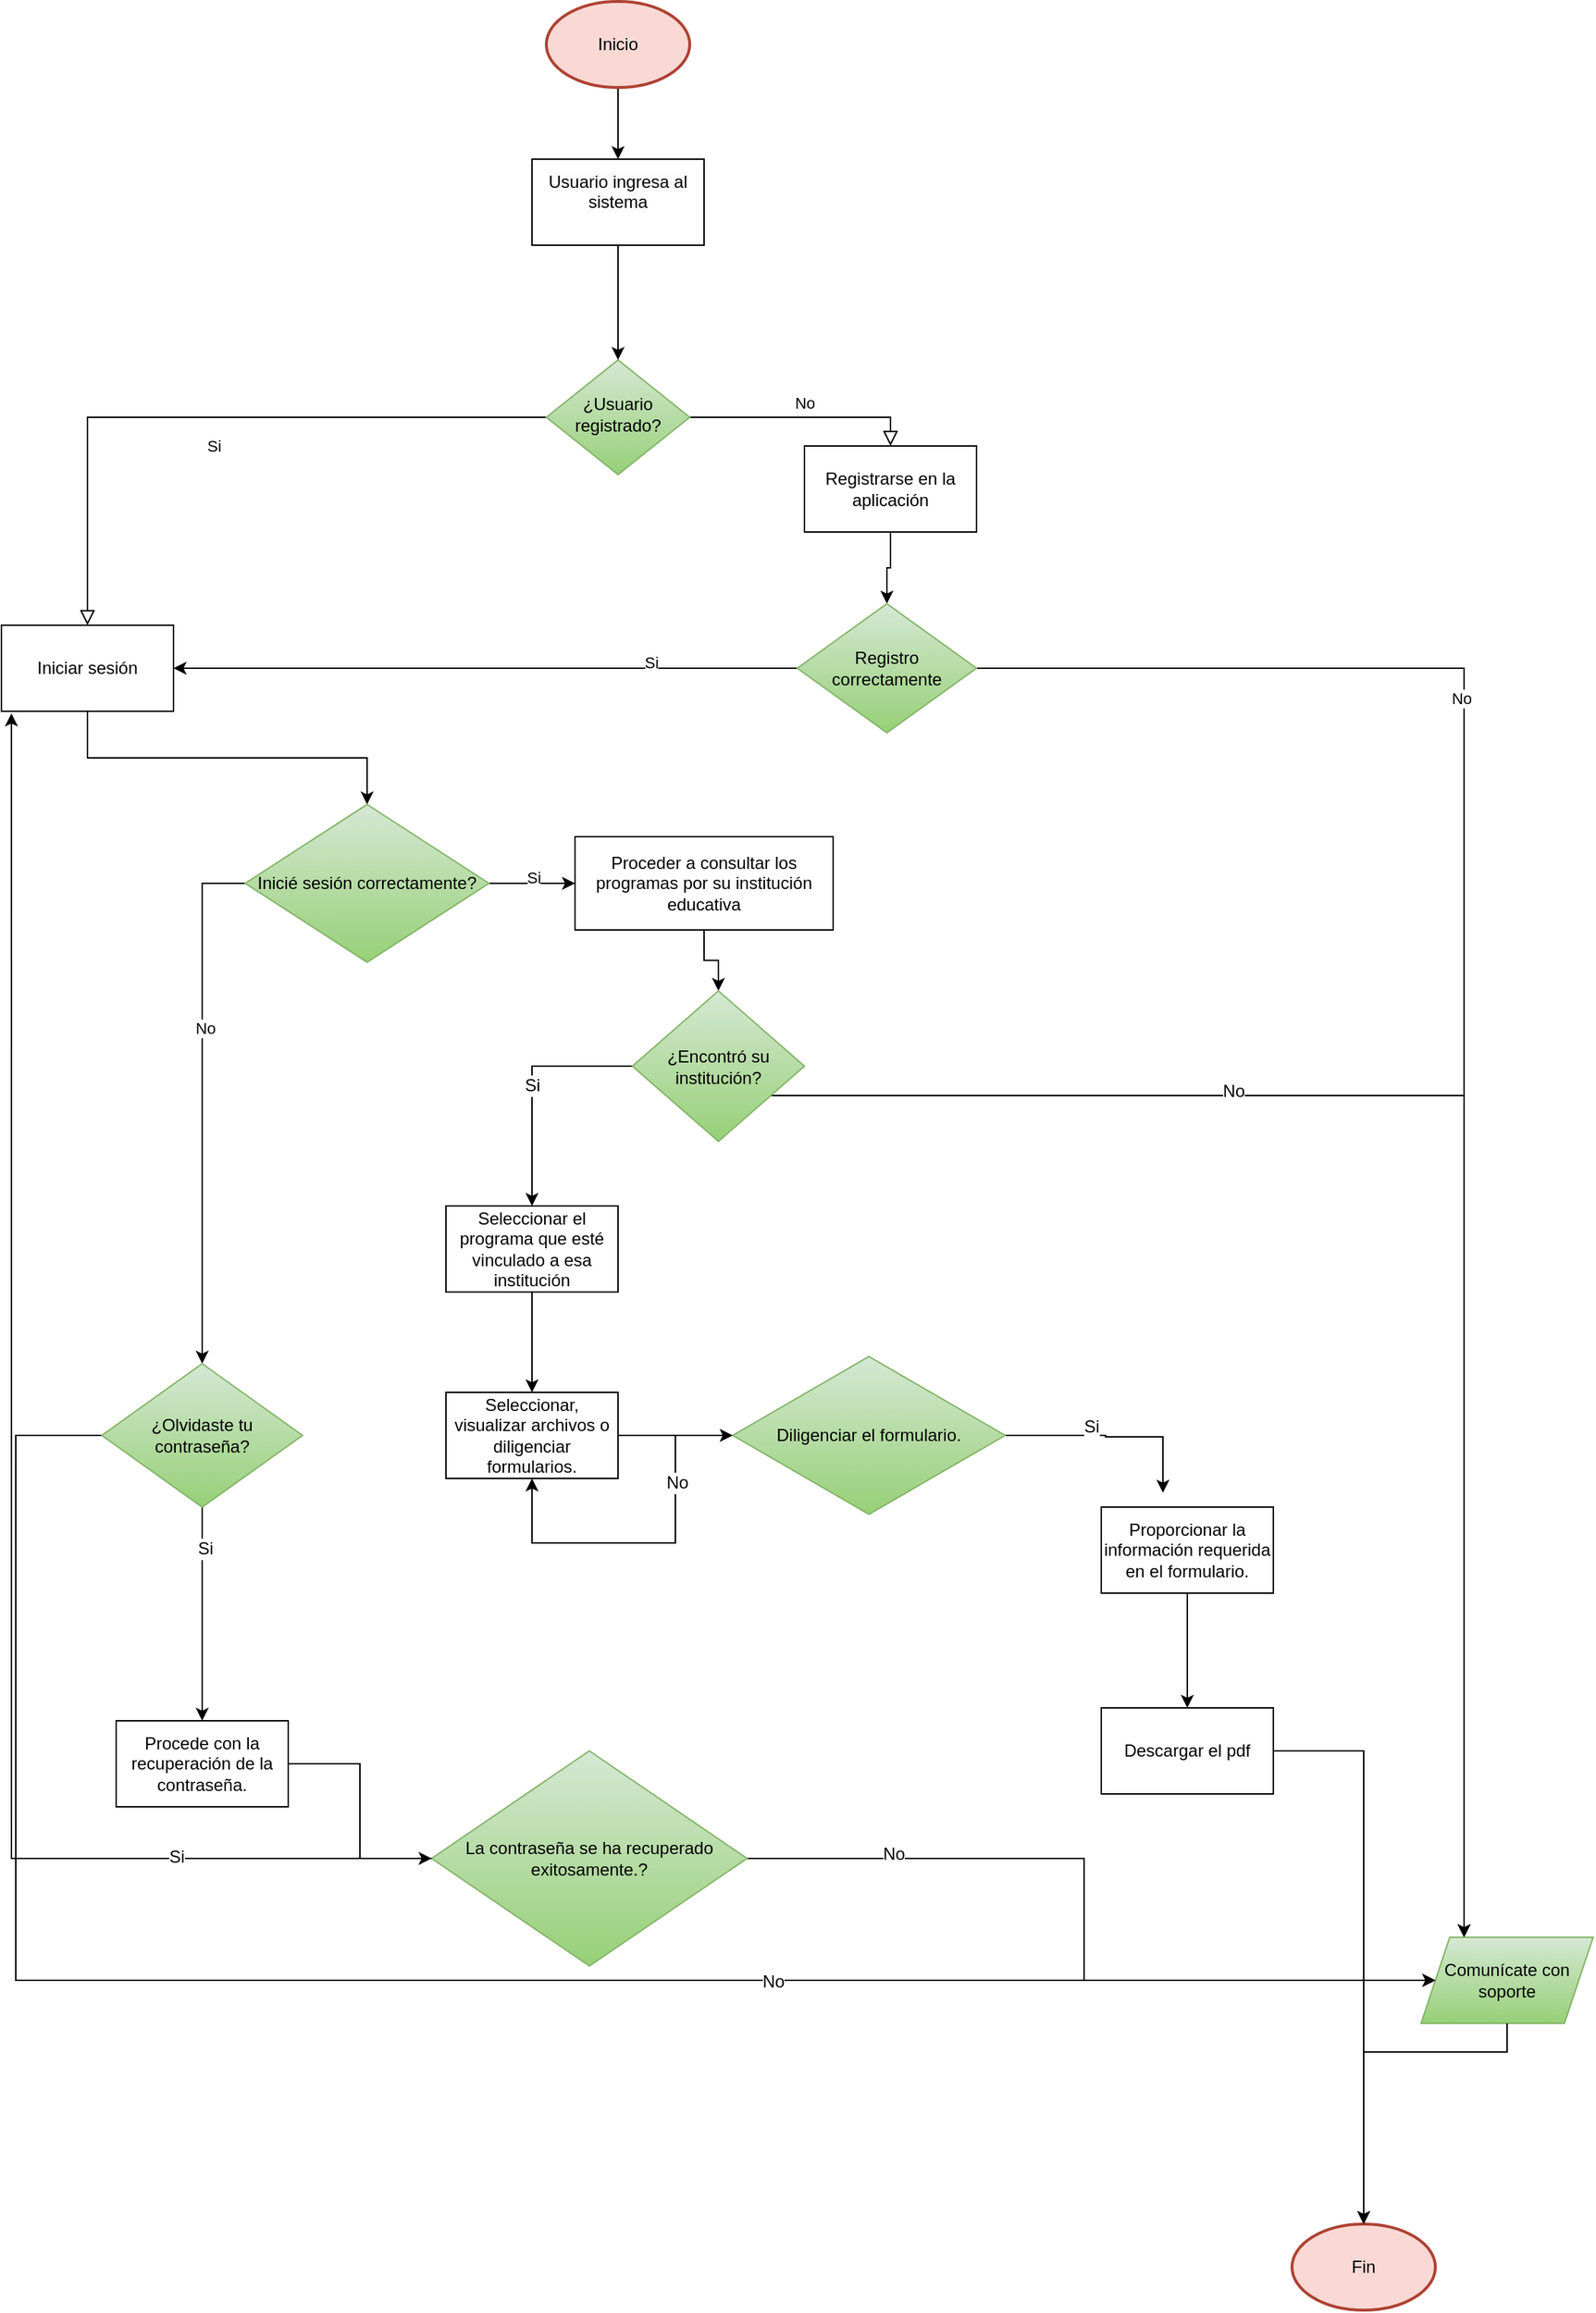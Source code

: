 <mxfile version="24.7.14">
  <diagram id="C5RBs43oDa-KdzZeNtuy" name="Page-1">
    <mxGraphModel dx="3027" dy="2234" grid="1" gridSize="10" guides="1" tooltips="1" connect="1" arrows="1" fold="1" page="1" pageScale="1" pageWidth="827" pageHeight="1169" math="0" shadow="0">
      <root>
        <mxCell id="WIyWlLk6GJQsqaUBKTNV-0" />
        <mxCell id="WIyWlLk6GJQsqaUBKTNV-1" parent="WIyWlLk6GJQsqaUBKTNV-0" />
        <mxCell id="WIyWlLk6GJQsqaUBKTNV-4" value="Si" style="rounded=0;html=1;jettySize=auto;orthogonalLoop=1;fontSize=11;endArrow=block;endFill=0;endSize=8;strokeWidth=1;shadow=0;labelBackgroundColor=none;edgeStyle=orthogonalEdgeStyle;entryX=0.5;entryY=0;entryDx=0;entryDy=0;" parent="WIyWlLk6GJQsqaUBKTNV-1" source="WIyWlLk6GJQsqaUBKTNV-6" target="ZRcLw8iHf3mM8T90-nBm-24" edge="1">
          <mxGeometry y="20" relative="1" as="geometry">
            <mxPoint as="offset" />
            <mxPoint x="218.96" y="311.0" as="targetPoint" />
          </mxGeometry>
        </mxCell>
        <mxCell id="WIyWlLk6GJQsqaUBKTNV-5" value="No" style="edgeStyle=orthogonalEdgeStyle;rounded=0;html=1;jettySize=auto;orthogonalLoop=1;fontSize=11;endArrow=block;endFill=0;endSize=8;strokeWidth=1;shadow=0;labelBackgroundColor=none;entryX=0.5;entryY=0;entryDx=0;entryDy=0;" parent="WIyWlLk6GJQsqaUBKTNV-1" source="WIyWlLk6GJQsqaUBKTNV-6" target="ZRcLw8iHf3mM8T90-nBm-23" edge="1">
          <mxGeometry y="10" relative="1" as="geometry">
            <mxPoint as="offset" />
            <mxPoint x="565.0" y="285.0" as="targetPoint" />
          </mxGeometry>
        </mxCell>
        <mxCell id="WIyWlLk6GJQsqaUBKTNV-6" value="¿Usuario registrado?" style="rhombus;whiteSpace=wrap;html=1;shadow=0;fontFamily=Helvetica;fontSize=12;align=center;strokeWidth=1;spacing=6;spacingTop=-4;fillColor=#d5e8d4;gradientColor=#97d077;strokeColor=#82b366;" parent="WIyWlLk6GJQsqaUBKTNV-1" vertex="1">
          <mxGeometry x="320" y="160" width="100" height="80" as="geometry" />
        </mxCell>
        <mxCell id="0yOMZ6m9HFwqN3H0OVV3-1" style="edgeStyle=orthogonalEdgeStyle;rounded=0;orthogonalLoop=1;jettySize=auto;html=1;entryX=0.5;entryY=0;entryDx=0;entryDy=0;exitX=0.5;exitY=1;exitDx=0;exitDy=0;" parent="WIyWlLk6GJQsqaUBKTNV-1" source="ZRcLw8iHf3mM8T90-nBm-22" target="WIyWlLk6GJQsqaUBKTNV-6" edge="1">
          <mxGeometry relative="1" as="geometry">
            <mxPoint x="370" y="110.0" as="sourcePoint" />
          </mxGeometry>
        </mxCell>
        <mxCell id="ZRcLw8iHf3mM8T90-nBm-15" style="edgeStyle=orthogonalEdgeStyle;rounded=0;orthogonalLoop=1;jettySize=auto;html=1;exitX=0.5;exitY=1;exitDx=0;exitDy=0;entryX=0.5;entryY=0;entryDx=0;entryDy=0;" edge="1" parent="WIyWlLk6GJQsqaUBKTNV-1" source="ZRcLw8iHf3mM8T90-nBm-24" target="ZRcLw8iHf3mM8T90-nBm-14">
          <mxGeometry relative="1" as="geometry">
            <mxPoint x="210.0" y="410.0" as="sourcePoint" />
          </mxGeometry>
        </mxCell>
        <mxCell id="ZRcLw8iHf3mM8T90-nBm-3" style="edgeStyle=orthogonalEdgeStyle;rounded=0;orthogonalLoop=1;jettySize=auto;html=1;entryX=0.5;entryY=0;entryDx=0;entryDy=0;exitX=0.5;exitY=1;exitDx=0;exitDy=0;" edge="1" parent="WIyWlLk6GJQsqaUBKTNV-1" source="ZRcLw8iHf3mM8T90-nBm-23" target="ZRcLw8iHf3mM8T90-nBm-2">
          <mxGeometry relative="1" as="geometry">
            <mxPoint x="565.0" y="355.0" as="sourcePoint" />
          </mxGeometry>
        </mxCell>
        <mxCell id="ZRcLw8iHf3mM8T90-nBm-7" style="edgeStyle=orthogonalEdgeStyle;rounded=0;orthogonalLoop=1;jettySize=auto;html=1;entryX=0.25;entryY=0;entryDx=0;entryDy=0;" edge="1" parent="WIyWlLk6GJQsqaUBKTNV-1" source="ZRcLw8iHf3mM8T90-nBm-2" target="ZRcLw8iHf3mM8T90-nBm-13">
          <mxGeometry relative="1" as="geometry">
            <mxPoint x="760" y="390" as="targetPoint" />
            <Array as="points">
              <mxPoint x="960" y="375" />
            </Array>
          </mxGeometry>
        </mxCell>
        <mxCell id="ZRcLw8iHf3mM8T90-nBm-8" value="No" style="edgeLabel;html=1;align=center;verticalAlign=middle;resizable=0;points=[];" vertex="1" connectable="0" parent="ZRcLw8iHf3mM8T90-nBm-7">
          <mxGeometry x="-0.411" y="-2" relative="1" as="geometry">
            <mxPoint as="offset" />
          </mxGeometry>
        </mxCell>
        <mxCell id="ZRcLw8iHf3mM8T90-nBm-10" style="edgeStyle=orthogonalEdgeStyle;rounded=0;orthogonalLoop=1;jettySize=auto;html=1;entryX=1;entryY=0.5;entryDx=0;entryDy=0;exitX=0;exitY=0.5;exitDx=0;exitDy=0;" edge="1" parent="WIyWlLk6GJQsqaUBKTNV-1" source="ZRcLw8iHf3mM8T90-nBm-2" target="ZRcLw8iHf3mM8T90-nBm-24">
          <mxGeometry relative="1" as="geometry">
            <mxPoint x="274.615" y="329.615" as="targetPoint" />
            <Array as="points">
              <mxPoint x="90" y="375" />
            </Array>
          </mxGeometry>
        </mxCell>
        <mxCell id="ZRcLw8iHf3mM8T90-nBm-12" value="Si" style="edgeLabel;html=1;align=center;verticalAlign=middle;resizable=0;points=[];" vertex="1" connectable="0" parent="ZRcLw8iHf3mM8T90-nBm-10">
          <mxGeometry x="-0.528" y="-4" relative="1" as="geometry">
            <mxPoint as="offset" />
          </mxGeometry>
        </mxCell>
        <mxCell id="ZRcLw8iHf3mM8T90-nBm-2" value="Registro correctamente" style="rhombus;whiteSpace=wrap;html=1;fillColor=#d5e8d4;strokeColor=#82b366;gradientColor=#97d077;" vertex="1" parent="WIyWlLk6GJQsqaUBKTNV-1">
          <mxGeometry x="495" y="330" width="125" height="90" as="geometry" />
        </mxCell>
        <mxCell id="ZRcLw8iHf3mM8T90-nBm-13" value="Comunícate con soporte" style="shape=parallelogram;perimeter=parallelogramPerimeter;whiteSpace=wrap;html=1;fixedSize=1;fillColor=#d5e8d4;strokeColor=#82b366;gradientColor=#97d077;" vertex="1" parent="WIyWlLk6GJQsqaUBKTNV-1">
          <mxGeometry x="930" y="1260" width="120" height="60" as="geometry" />
        </mxCell>
        <mxCell id="ZRcLw8iHf3mM8T90-nBm-16" style="edgeStyle=orthogonalEdgeStyle;rounded=0;orthogonalLoop=1;jettySize=auto;html=1;entryX=0;entryY=0.5;entryDx=0;entryDy=0;" edge="1" parent="WIyWlLk6GJQsqaUBKTNV-1" source="ZRcLw8iHf3mM8T90-nBm-14" target="ZRcLw8iHf3mM8T90-nBm-25">
          <mxGeometry relative="1" as="geometry">
            <mxPoint x="450" y="580" as="targetPoint" />
          </mxGeometry>
        </mxCell>
        <mxCell id="ZRcLw8iHf3mM8T90-nBm-18" value="Si" style="edgeLabel;html=1;align=center;verticalAlign=middle;resizable=0;points=[];" vertex="1" connectable="0" parent="ZRcLw8iHf3mM8T90-nBm-16">
          <mxGeometry x="0.041" y="5" relative="1" as="geometry">
            <mxPoint y="1" as="offset" />
          </mxGeometry>
        </mxCell>
        <mxCell id="ZRcLw8iHf3mM8T90-nBm-19" style="edgeStyle=orthogonalEdgeStyle;rounded=0;orthogonalLoop=1;jettySize=auto;html=1;entryX=0.5;entryY=0;entryDx=0;entryDy=0;" edge="1" parent="WIyWlLk6GJQsqaUBKTNV-1" source="ZRcLw8iHf3mM8T90-nBm-14" target="ZRcLw8iHf3mM8T90-nBm-48">
          <mxGeometry relative="1" as="geometry">
            <mxPoint x="80" y="790" as="targetPoint" />
            <Array as="points">
              <mxPoint x="80" y="525" />
            </Array>
          </mxGeometry>
        </mxCell>
        <mxCell id="ZRcLw8iHf3mM8T90-nBm-20" value="No" style="edgeLabel;html=1;align=center;verticalAlign=middle;resizable=0;points=[];" vertex="1" connectable="0" parent="ZRcLw8iHf3mM8T90-nBm-19">
          <mxGeometry x="-0.282" y="2" relative="1" as="geometry">
            <mxPoint as="offset" />
          </mxGeometry>
        </mxCell>
        <mxCell id="ZRcLw8iHf3mM8T90-nBm-14" value="Inicié sesión correctamente?" style="rhombus;whiteSpace=wrap;html=1;fillColor=#d5e8d4;strokeColor=#82b366;gradientColor=#97d077;" vertex="1" parent="WIyWlLk6GJQsqaUBKTNV-1">
          <mxGeometry x="110" y="470" width="170" height="110" as="geometry" />
        </mxCell>
        <mxCell id="ZRcLw8iHf3mM8T90-nBm-22" value="&#xa;&lt;span style=&quot;color: rgb(0, 0, 0); font-family: Helvetica; font-size: 12px; font-style: normal; font-variant-ligatures: normal; font-variant-caps: normal; font-weight: 400; letter-spacing: normal; orphans: 2; text-align: center; text-indent: 0px; text-transform: none; widows: 2; word-spacing: 0px; -webkit-text-stroke-width: 0px; white-space: normal; background-color: rgb(251, 251, 251); text-decoration-thickness: initial; text-decoration-style: initial; text-decoration-color: initial; display: inline !important; float: none;&quot;&gt;Usuario ingresa al sistema&lt;/span&gt;&#xa;&#xa;" style="rounded=0;whiteSpace=wrap;html=1;strokeColor=default;align=center;verticalAlign=middle;fontFamily=Helvetica;fontSize=12;fontColor=default;fillColor=default;" vertex="1" parent="WIyWlLk6GJQsqaUBKTNV-1">
          <mxGeometry x="310" y="20" width="120" height="60" as="geometry" />
        </mxCell>
        <mxCell id="ZRcLw8iHf3mM8T90-nBm-23" value="Registrarse en la aplicación" style="rounded=0;whiteSpace=wrap;html=1;strokeColor=default;align=center;verticalAlign=middle;fontFamily=Helvetica;fontSize=12;fontColor=default;fillColor=default;" vertex="1" parent="WIyWlLk6GJQsqaUBKTNV-1">
          <mxGeometry x="500" y="220" width="120" height="60" as="geometry" />
        </mxCell>
        <mxCell id="ZRcLw8iHf3mM8T90-nBm-24" value="Iniciar sesión" style="rounded=0;whiteSpace=wrap;html=1;align=center;verticalAlign=middle;fontFamily=Helvetica;fontSize=12;" vertex="1" parent="WIyWlLk6GJQsqaUBKTNV-1">
          <mxGeometry x="-60" y="345" width="120" height="60" as="geometry" />
        </mxCell>
        <mxCell id="ZRcLw8iHf3mM8T90-nBm-27" style="edgeStyle=orthogonalEdgeStyle;rounded=0;orthogonalLoop=1;jettySize=auto;html=1;entryX=0.5;entryY=0;entryDx=0;entryDy=0;fontFamily=Helvetica;fontSize=12;fontColor=default;" edge="1" parent="WIyWlLk6GJQsqaUBKTNV-1" source="ZRcLw8iHf3mM8T90-nBm-25" target="ZRcLw8iHf3mM8T90-nBm-26">
          <mxGeometry relative="1" as="geometry" />
        </mxCell>
        <mxCell id="ZRcLw8iHf3mM8T90-nBm-25" value="Proceder a consultar los programas por su institución educativa" style="rounded=0;whiteSpace=wrap;html=1;strokeColor=default;align=center;verticalAlign=middle;fontFamily=Helvetica;fontSize=12;fontColor=default;fillColor=default;" vertex="1" parent="WIyWlLk6GJQsqaUBKTNV-1">
          <mxGeometry x="340" y="492.5" width="180" height="65" as="geometry" />
        </mxCell>
        <mxCell id="ZRcLw8iHf3mM8T90-nBm-28" style="edgeStyle=orthogonalEdgeStyle;rounded=0;orthogonalLoop=1;jettySize=auto;html=1;fontFamily=Helvetica;fontSize=12;fontColor=default;entryX=0.25;entryY=0;entryDx=0;entryDy=0;" edge="1" parent="WIyWlLk6GJQsqaUBKTNV-1" source="ZRcLw8iHf3mM8T90-nBm-26" target="ZRcLw8iHf3mM8T90-nBm-13">
          <mxGeometry relative="1" as="geometry">
            <mxPoint x="720.0" y="672.5" as="targetPoint" />
            <Array as="points">
              <mxPoint x="960" y="673" />
            </Array>
          </mxGeometry>
        </mxCell>
        <mxCell id="ZRcLw8iHf3mM8T90-nBm-30" value="No" style="edgeLabel;html=1;align=center;verticalAlign=middle;resizable=0;points=[];strokeColor=default;fontFamily=Helvetica;fontSize=12;fontColor=default;fillColor=default;" vertex="1" connectable="0" parent="ZRcLw8iHf3mM8T90-nBm-28">
          <mxGeometry x="-0.397" y="3" relative="1" as="geometry">
            <mxPoint as="offset" />
          </mxGeometry>
        </mxCell>
        <mxCell id="ZRcLw8iHf3mM8T90-nBm-29" style="edgeStyle=orthogonalEdgeStyle;rounded=0;orthogonalLoop=1;jettySize=auto;html=1;fontFamily=Helvetica;fontSize=12;fontColor=default;entryX=0.5;entryY=0;entryDx=0;entryDy=0;" edge="1" parent="WIyWlLk6GJQsqaUBKTNV-1" source="ZRcLw8iHf3mM8T90-nBm-26" target="ZRcLw8iHf3mM8T90-nBm-32">
          <mxGeometry relative="1" as="geometry">
            <mxPoint x="290" y="672.5" as="targetPoint" />
          </mxGeometry>
        </mxCell>
        <mxCell id="ZRcLw8iHf3mM8T90-nBm-31" value="Si" style="edgeLabel;html=1;align=center;verticalAlign=middle;resizable=0;points=[];strokeColor=default;fontFamily=Helvetica;fontSize=12;fontColor=default;fillColor=default;" vertex="1" connectable="0" parent="ZRcLw8iHf3mM8T90-nBm-29">
          <mxGeometry x="-0.01" relative="1" as="geometry">
            <mxPoint as="offset" />
          </mxGeometry>
        </mxCell>
        <mxCell id="ZRcLw8iHf3mM8T90-nBm-26" value="¿Encontró su institución?" style="rhombus;whiteSpace=wrap;html=1;strokeColor=#82b366;align=center;verticalAlign=middle;fontFamily=Helvetica;fontSize=12;fillColor=#d5e8d4;gradientColor=#97d077;" vertex="1" parent="WIyWlLk6GJQsqaUBKTNV-1">
          <mxGeometry x="380" y="600" width="120" height="105" as="geometry" />
        </mxCell>
        <mxCell id="ZRcLw8iHf3mM8T90-nBm-34" style="edgeStyle=orthogonalEdgeStyle;rounded=0;orthogonalLoop=1;jettySize=auto;html=1;entryX=0.5;entryY=0;entryDx=0;entryDy=0;fontFamily=Helvetica;fontSize=12;fontColor=default;" edge="1" parent="WIyWlLk6GJQsqaUBKTNV-1" source="ZRcLw8iHf3mM8T90-nBm-32" target="ZRcLw8iHf3mM8T90-nBm-33">
          <mxGeometry relative="1" as="geometry" />
        </mxCell>
        <mxCell id="ZRcLw8iHf3mM8T90-nBm-32" value="Seleccionar el programa que esté vinculado a esa institución" style="rounded=0;whiteSpace=wrap;html=1;strokeColor=default;align=center;verticalAlign=middle;fontFamily=Helvetica;fontSize=12;fontColor=default;fillColor=default;" vertex="1" parent="WIyWlLk6GJQsqaUBKTNV-1">
          <mxGeometry x="250" y="750" width="120" height="60" as="geometry" />
        </mxCell>
        <mxCell id="ZRcLw8iHf3mM8T90-nBm-37" style="edgeStyle=orthogonalEdgeStyle;rounded=0;orthogonalLoop=1;jettySize=auto;html=1;entryX=0;entryY=0.5;entryDx=0;entryDy=0;fontFamily=Helvetica;fontSize=12;fontColor=default;" edge="1" parent="WIyWlLk6GJQsqaUBKTNV-1" source="ZRcLw8iHf3mM8T90-nBm-33" target="ZRcLw8iHf3mM8T90-nBm-36">
          <mxGeometry relative="1" as="geometry" />
        </mxCell>
        <mxCell id="ZRcLw8iHf3mM8T90-nBm-33" value="Seleccionar, visualizar archivos o diligenciar formularios." style="rounded=0;whiteSpace=wrap;html=1;strokeColor=default;align=center;verticalAlign=middle;fontFamily=Helvetica;fontSize=12;fontColor=default;fillColor=default;" vertex="1" parent="WIyWlLk6GJQsqaUBKTNV-1">
          <mxGeometry x="250" y="880" width="120" height="60" as="geometry" />
        </mxCell>
        <mxCell id="ZRcLw8iHf3mM8T90-nBm-38" style="edgeStyle=orthogonalEdgeStyle;rounded=0;orthogonalLoop=1;jettySize=auto;html=1;fontFamily=Helvetica;fontSize=12;fontColor=default;" edge="1" parent="WIyWlLk6GJQsqaUBKTNV-1" source="ZRcLw8iHf3mM8T90-nBm-36">
          <mxGeometry relative="1" as="geometry">
            <mxPoint x="750" y="950" as="targetPoint" />
            <Array as="points">
              <mxPoint x="710" y="910" />
              <mxPoint x="780" y="911" />
            </Array>
          </mxGeometry>
        </mxCell>
        <mxCell id="ZRcLw8iHf3mM8T90-nBm-41" value="Si&lt;div&gt;&lt;br&gt;&lt;/div&gt;" style="edgeLabel;html=1;align=center;verticalAlign=middle;resizable=0;points=[];strokeColor=default;fontFamily=Helvetica;fontSize=12;fontColor=default;fillColor=default;" vertex="1" connectable="0" parent="ZRcLw8iHf3mM8T90-nBm-38">
          <mxGeometry x="-0.203" y="-1" relative="1" as="geometry">
            <mxPoint as="offset" />
          </mxGeometry>
        </mxCell>
        <mxCell id="ZRcLw8iHf3mM8T90-nBm-40" style="edgeStyle=orthogonalEdgeStyle;rounded=0;orthogonalLoop=1;jettySize=auto;html=1;fontFamily=Helvetica;fontSize=12;fontColor=default;entryX=0.5;entryY=1;entryDx=0;entryDy=0;" edge="1" parent="WIyWlLk6GJQsqaUBKTNV-1" source="ZRcLw8iHf3mM8T90-nBm-36" target="ZRcLw8iHf3mM8T90-nBm-33">
          <mxGeometry relative="1" as="geometry">
            <mxPoint x="540" y="1050" as="targetPoint" />
          </mxGeometry>
        </mxCell>
        <mxCell id="ZRcLw8iHf3mM8T90-nBm-42" value="No" style="edgeLabel;html=1;align=center;verticalAlign=middle;resizable=0;points=[];strokeColor=default;fontFamily=Helvetica;fontSize=12;fontColor=default;fillColor=default;" vertex="1" connectable="0" parent="ZRcLw8iHf3mM8T90-nBm-40">
          <mxGeometry x="-0.442" y="1" relative="1" as="geometry">
            <mxPoint as="offset" />
          </mxGeometry>
        </mxCell>
        <mxCell id="ZRcLw8iHf3mM8T90-nBm-36" value="Diligenciar el formulario." style="rhombus;whiteSpace=wrap;html=1;strokeColor=#82b366;align=center;verticalAlign=middle;fontFamily=Helvetica;fontSize=12;fillColor=#d5e8d4;gradientColor=#97d077;" vertex="1" parent="WIyWlLk6GJQsqaUBKTNV-1">
          <mxGeometry x="450" y="855" width="190" height="110" as="geometry" />
        </mxCell>
        <mxCell id="ZRcLw8iHf3mM8T90-nBm-46" style="edgeStyle=orthogonalEdgeStyle;rounded=0;orthogonalLoop=1;jettySize=auto;html=1;entryX=0.5;entryY=0;entryDx=0;entryDy=0;fontFamily=Helvetica;fontSize=12;fontColor=default;" edge="1" parent="WIyWlLk6GJQsqaUBKTNV-1" source="ZRcLw8iHf3mM8T90-nBm-43" target="ZRcLw8iHf3mM8T90-nBm-45">
          <mxGeometry relative="1" as="geometry" />
        </mxCell>
        <mxCell id="ZRcLw8iHf3mM8T90-nBm-43" value="Proporcionar la información requerida en el formulario." style="rounded=0;whiteSpace=wrap;html=1;strokeColor=default;align=center;verticalAlign=middle;fontFamily=Helvetica;fontSize=12;fontColor=default;fillColor=default;" vertex="1" parent="WIyWlLk6GJQsqaUBKTNV-1">
          <mxGeometry x="707" y="960" width="120" height="60" as="geometry" />
        </mxCell>
        <mxCell id="ZRcLw8iHf3mM8T90-nBm-45" value="Descargar el pdf" style="rounded=0;whiteSpace=wrap;html=1;strokeColor=default;align=center;verticalAlign=middle;fontFamily=Helvetica;fontSize=12;fontColor=default;fillColor=default;" vertex="1" parent="WIyWlLk6GJQsqaUBKTNV-1">
          <mxGeometry x="707" y="1100" width="120" height="60" as="geometry" />
        </mxCell>
        <mxCell id="ZRcLw8iHf3mM8T90-nBm-49" style="edgeStyle=orthogonalEdgeStyle;rounded=0;orthogonalLoop=1;jettySize=auto;html=1;fontFamily=Helvetica;fontSize=12;fontColor=default;entryX=0.5;entryY=0;entryDx=0;entryDy=0;" edge="1" parent="WIyWlLk6GJQsqaUBKTNV-1" source="ZRcLw8iHf3mM8T90-nBm-48" target="ZRcLw8iHf3mM8T90-nBm-53">
          <mxGeometry relative="1" as="geometry">
            <mxPoint x="110" y="1120" as="targetPoint" />
            <Array as="points" />
          </mxGeometry>
        </mxCell>
        <mxCell id="ZRcLw8iHf3mM8T90-nBm-50" value="Si" style="edgeLabel;html=1;align=center;verticalAlign=middle;resizable=0;points=[];strokeColor=default;fontFamily=Helvetica;fontSize=12;fontColor=default;fillColor=default;" vertex="1" connectable="0" parent="ZRcLw8iHf3mM8T90-nBm-49">
          <mxGeometry x="-0.616" y="2" relative="1" as="geometry">
            <mxPoint as="offset" />
          </mxGeometry>
        </mxCell>
        <mxCell id="ZRcLw8iHf3mM8T90-nBm-51" style="edgeStyle=orthogonalEdgeStyle;rounded=0;orthogonalLoop=1;jettySize=auto;html=1;fontFamily=Helvetica;fontSize=12;fontColor=default;entryX=0;entryY=0.5;entryDx=0;entryDy=0;" edge="1" parent="WIyWlLk6GJQsqaUBKTNV-1" source="ZRcLw8iHf3mM8T90-nBm-48" target="ZRcLw8iHf3mM8T90-nBm-13">
          <mxGeometry relative="1" as="geometry">
            <mxPoint x="128.947" y="1310" as="targetPoint" />
            <Array as="points">
              <mxPoint x="-50" y="910" />
              <mxPoint x="-50" y="1290" />
            </Array>
          </mxGeometry>
        </mxCell>
        <mxCell id="ZRcLw8iHf3mM8T90-nBm-52" value="No" style="edgeLabel;html=1;align=center;verticalAlign=middle;resizable=0;points=[];strokeColor=default;fontFamily=Helvetica;fontSize=12;fontColor=default;fillColor=default;" vertex="1" connectable="0" parent="ZRcLw8iHf3mM8T90-nBm-51">
          <mxGeometry x="0.353" y="-1" relative="1" as="geometry">
            <mxPoint as="offset" />
          </mxGeometry>
        </mxCell>
        <mxCell id="ZRcLw8iHf3mM8T90-nBm-48" value="¿Olvidaste tu contraseña?" style="rhombus;whiteSpace=wrap;html=1;strokeColor=#82b366;align=center;verticalAlign=middle;fontFamily=Helvetica;fontSize=12;fillColor=#d5e8d4;gradientColor=#97d077;" vertex="1" parent="WIyWlLk6GJQsqaUBKTNV-1">
          <mxGeometry x="10" y="860" width="140" height="100" as="geometry" />
        </mxCell>
        <mxCell id="ZRcLw8iHf3mM8T90-nBm-55" style="edgeStyle=orthogonalEdgeStyle;rounded=0;orthogonalLoop=1;jettySize=auto;html=1;entryX=0;entryY=0.5;entryDx=0;entryDy=0;fontFamily=Helvetica;fontSize=12;fontColor=default;" edge="1" parent="WIyWlLk6GJQsqaUBKTNV-1" source="ZRcLw8iHf3mM8T90-nBm-53" target="ZRcLw8iHf3mM8T90-nBm-54">
          <mxGeometry relative="1" as="geometry" />
        </mxCell>
        <mxCell id="ZRcLw8iHf3mM8T90-nBm-53" value="Procede con la recuperación de la contraseña." style="rounded=0;whiteSpace=wrap;html=1;strokeColor=default;align=center;verticalAlign=middle;fontFamily=Helvetica;fontSize=12;fontColor=default;fillColor=default;" vertex="1" parent="WIyWlLk6GJQsqaUBKTNV-1">
          <mxGeometry x="20" y="1109" width="120" height="60" as="geometry" />
        </mxCell>
        <mxCell id="ZRcLw8iHf3mM8T90-nBm-58" style="edgeStyle=orthogonalEdgeStyle;rounded=0;orthogonalLoop=1;jettySize=auto;html=1;entryX=0;entryY=0.5;entryDx=0;entryDy=0;fontFamily=Helvetica;fontSize=12;fontColor=default;" edge="1" parent="WIyWlLk6GJQsqaUBKTNV-1" source="ZRcLw8iHf3mM8T90-nBm-54" target="ZRcLw8iHf3mM8T90-nBm-13">
          <mxGeometry relative="1" as="geometry" />
        </mxCell>
        <mxCell id="ZRcLw8iHf3mM8T90-nBm-59" value="No" style="edgeLabel;html=1;align=center;verticalAlign=middle;resizable=0;points=[];strokeColor=default;fontFamily=Helvetica;fontSize=12;fontColor=default;fillColor=default;" vertex="1" connectable="0" parent="ZRcLw8iHf3mM8T90-nBm-58">
          <mxGeometry x="-0.64" y="3" relative="1" as="geometry">
            <mxPoint as="offset" />
          </mxGeometry>
        </mxCell>
        <mxCell id="ZRcLw8iHf3mM8T90-nBm-54" value="La contraseña se ha recuperado exitosamente.?" style="rhombus;whiteSpace=wrap;html=1;strokeColor=#82b366;align=center;verticalAlign=middle;fontFamily=Helvetica;fontSize=12;fillColor=#d5e8d4;gradientColor=#97d077;" vertex="1" parent="WIyWlLk6GJQsqaUBKTNV-1">
          <mxGeometry x="240" y="1130" width="220" height="150" as="geometry" />
        </mxCell>
        <mxCell id="ZRcLw8iHf3mM8T90-nBm-56" style="edgeStyle=orthogonalEdgeStyle;rounded=0;orthogonalLoop=1;jettySize=auto;html=1;entryX=0.058;entryY=1.025;entryDx=0;entryDy=0;entryPerimeter=0;fontFamily=Helvetica;fontSize=12;fontColor=default;" edge="1" parent="WIyWlLk6GJQsqaUBKTNV-1" source="ZRcLw8iHf3mM8T90-nBm-54" target="ZRcLw8iHf3mM8T90-nBm-24">
          <mxGeometry relative="1" as="geometry" />
        </mxCell>
        <mxCell id="ZRcLw8iHf3mM8T90-nBm-57" value="Si" style="edgeLabel;html=1;align=center;verticalAlign=middle;resizable=0;points=[];strokeColor=default;fontFamily=Helvetica;fontSize=12;fontColor=default;fillColor=default;" vertex="1" connectable="0" parent="ZRcLw8iHf3mM8T90-nBm-56">
          <mxGeometry x="-0.674" y="-1" relative="1" as="geometry">
            <mxPoint as="offset" />
          </mxGeometry>
        </mxCell>
        <mxCell id="ZRcLw8iHf3mM8T90-nBm-60" value="Fin" style="strokeWidth=2;html=1;shape=mxgraph.flowchart.start_1;whiteSpace=wrap;strokeColor=#ae4132;align=center;verticalAlign=middle;fontFamily=Helvetica;fontSize=12;fillColor=#fad9d5;" vertex="1" parent="WIyWlLk6GJQsqaUBKTNV-1">
          <mxGeometry x="840" y="1460" width="100" height="60" as="geometry" />
        </mxCell>
        <mxCell id="ZRcLw8iHf3mM8T90-nBm-61" style="edgeStyle=orthogonalEdgeStyle;rounded=0;orthogonalLoop=1;jettySize=auto;html=1;entryX=0.5;entryY=0;entryDx=0;entryDy=0;entryPerimeter=0;fontFamily=Helvetica;fontSize=12;fontColor=default;" edge="1" parent="WIyWlLk6GJQsqaUBKTNV-1" source="ZRcLw8iHf3mM8T90-nBm-45" target="ZRcLw8iHf3mM8T90-nBm-60">
          <mxGeometry relative="1" as="geometry" />
        </mxCell>
        <mxCell id="ZRcLw8iHf3mM8T90-nBm-62" style="edgeStyle=orthogonalEdgeStyle;rounded=0;orthogonalLoop=1;jettySize=auto;html=1;entryX=0.5;entryY=0;entryDx=0;entryDy=0;entryPerimeter=0;fontFamily=Helvetica;fontSize=12;fontColor=default;" edge="1" parent="WIyWlLk6GJQsqaUBKTNV-1" source="ZRcLw8iHf3mM8T90-nBm-13" target="ZRcLw8iHf3mM8T90-nBm-60">
          <mxGeometry relative="1" as="geometry">
            <Array as="points">
              <mxPoint x="990" y="1340" />
              <mxPoint x="890" y="1340" />
            </Array>
          </mxGeometry>
        </mxCell>
        <mxCell id="ZRcLw8iHf3mM8T90-nBm-64" style="edgeStyle=orthogonalEdgeStyle;rounded=0;orthogonalLoop=1;jettySize=auto;html=1;entryX=0.5;entryY=0;entryDx=0;entryDy=0;fontFamily=Helvetica;fontSize=12;fontColor=default;" edge="1" parent="WIyWlLk6GJQsqaUBKTNV-1" source="ZRcLw8iHf3mM8T90-nBm-63" target="ZRcLw8iHf3mM8T90-nBm-22">
          <mxGeometry relative="1" as="geometry" />
        </mxCell>
        <mxCell id="ZRcLw8iHf3mM8T90-nBm-63" value="Inicio" style="strokeWidth=2;html=1;shape=mxgraph.flowchart.start_1;whiteSpace=wrap;strokeColor=#ae4132;align=center;verticalAlign=middle;fontFamily=Helvetica;fontSize=12;fillColor=#fad9d5;" vertex="1" parent="WIyWlLk6GJQsqaUBKTNV-1">
          <mxGeometry x="320" y="-90" width="100" height="60" as="geometry" />
        </mxCell>
      </root>
    </mxGraphModel>
  </diagram>
</mxfile>
